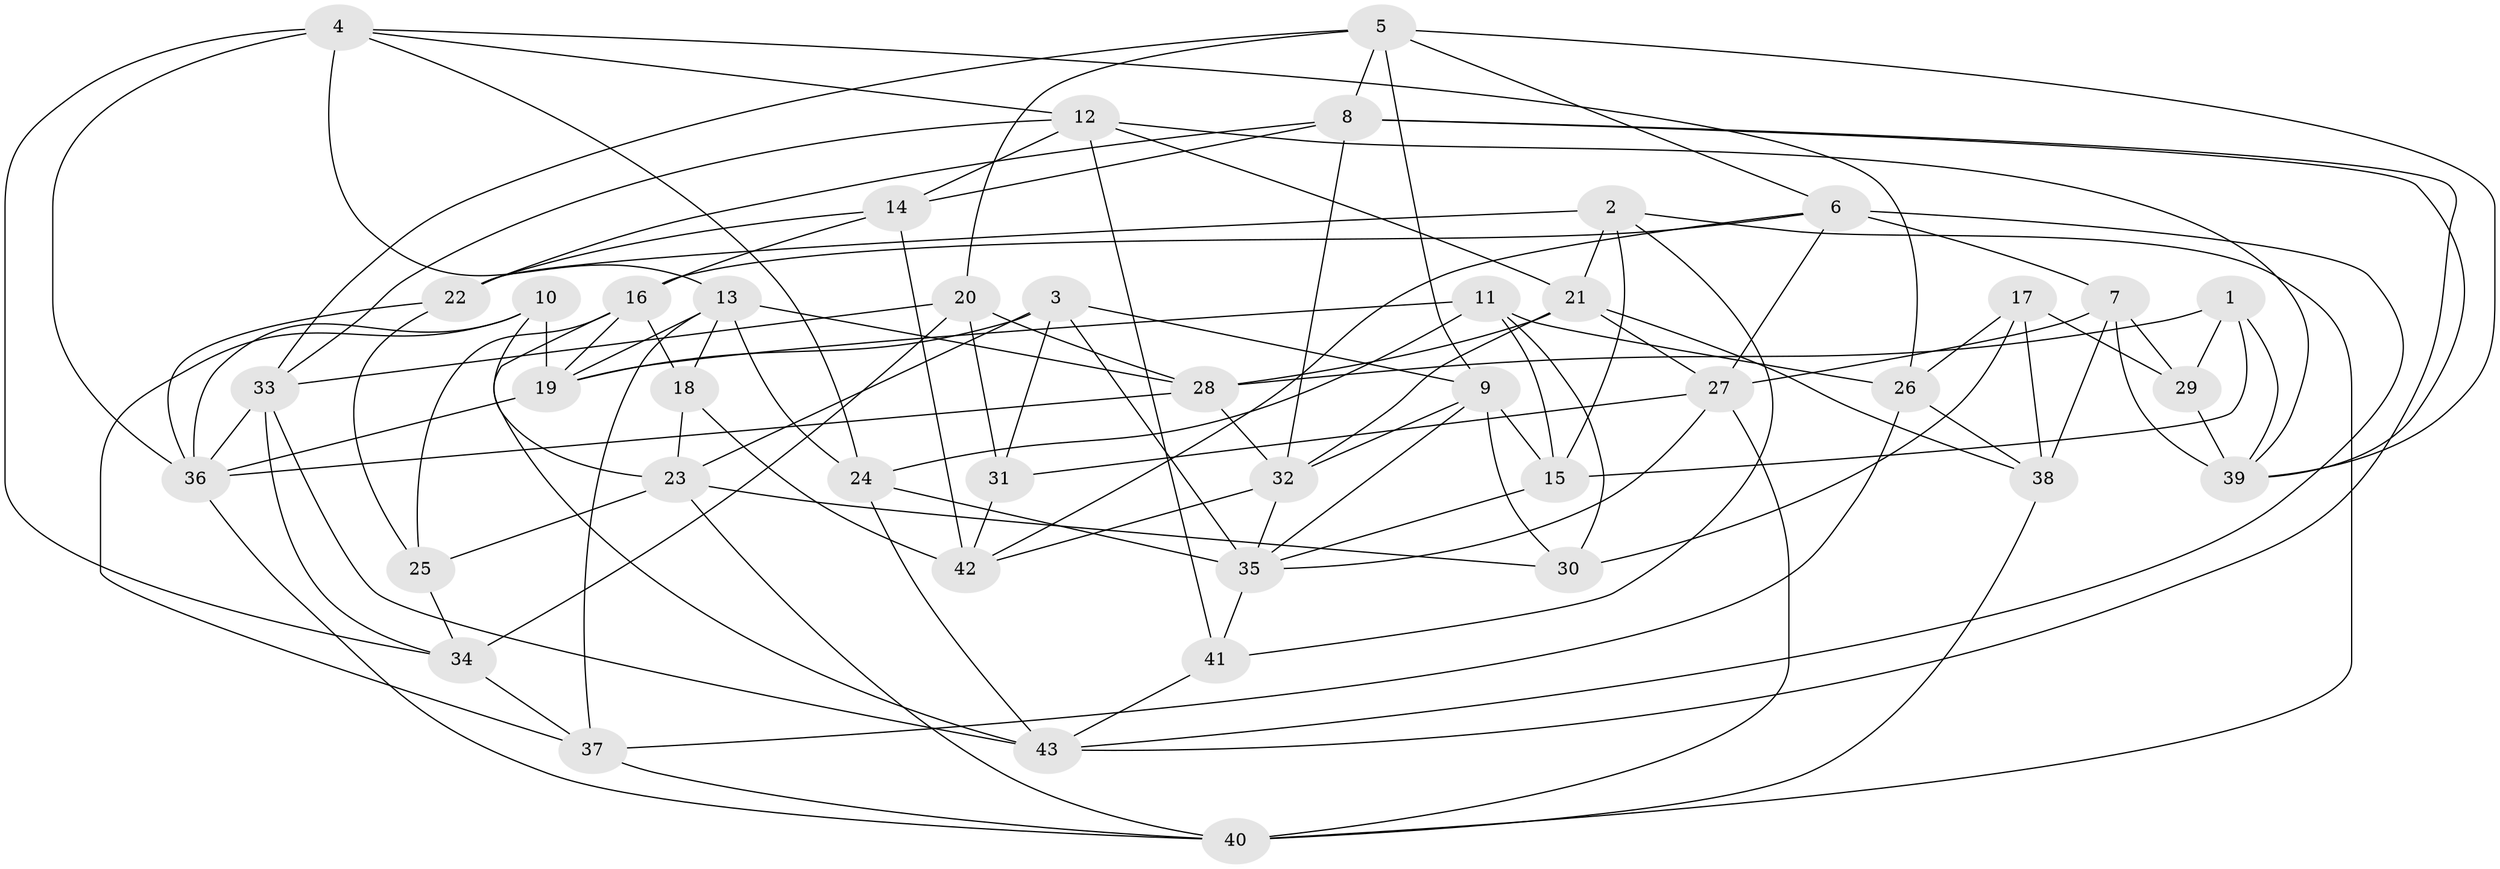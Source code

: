 // original degree distribution, {4: 1.0}
// Generated by graph-tools (version 1.1) at 2025/02/03/09/25 03:02:54]
// undirected, 43 vertices, 114 edges
graph export_dot {
graph [start="1"]
  node [color=gray90,style=filled];
  1;
  2;
  3;
  4;
  5;
  6;
  7;
  8;
  9;
  10;
  11;
  12;
  13;
  14;
  15;
  16;
  17;
  18;
  19;
  20;
  21;
  22;
  23;
  24;
  25;
  26;
  27;
  28;
  29;
  30;
  31;
  32;
  33;
  34;
  35;
  36;
  37;
  38;
  39;
  40;
  41;
  42;
  43;
  1 -- 15 [weight=1.0];
  1 -- 28 [weight=1.0];
  1 -- 29 [weight=1.0];
  1 -- 39 [weight=1.0];
  2 -- 15 [weight=1.0];
  2 -- 21 [weight=1.0];
  2 -- 22 [weight=2.0];
  2 -- 40 [weight=1.0];
  2 -- 41 [weight=1.0];
  3 -- 9 [weight=1.0];
  3 -- 19 [weight=1.0];
  3 -- 23 [weight=2.0];
  3 -- 31 [weight=1.0];
  3 -- 35 [weight=1.0];
  4 -- 12 [weight=1.0];
  4 -- 13 [weight=1.0];
  4 -- 24 [weight=1.0];
  4 -- 26 [weight=1.0];
  4 -- 34 [weight=1.0];
  4 -- 36 [weight=1.0];
  5 -- 6 [weight=1.0];
  5 -- 8 [weight=1.0];
  5 -- 9 [weight=1.0];
  5 -- 20 [weight=1.0];
  5 -- 33 [weight=1.0];
  5 -- 39 [weight=1.0];
  6 -- 7 [weight=1.0];
  6 -- 16 [weight=1.0];
  6 -- 27 [weight=1.0];
  6 -- 42 [weight=1.0];
  6 -- 43 [weight=1.0];
  7 -- 27 [weight=1.0];
  7 -- 29 [weight=1.0];
  7 -- 38 [weight=1.0];
  7 -- 39 [weight=2.0];
  8 -- 14 [weight=1.0];
  8 -- 22 [weight=1.0];
  8 -- 32 [weight=1.0];
  8 -- 39 [weight=1.0];
  8 -- 43 [weight=1.0];
  9 -- 15 [weight=1.0];
  9 -- 30 [weight=1.0];
  9 -- 32 [weight=1.0];
  9 -- 35 [weight=1.0];
  10 -- 19 [weight=1.0];
  10 -- 23 [weight=2.0];
  10 -- 36 [weight=2.0];
  10 -- 37 [weight=1.0];
  11 -- 15 [weight=2.0];
  11 -- 19 [weight=1.0];
  11 -- 24 [weight=1.0];
  11 -- 26 [weight=1.0];
  11 -- 30 [weight=1.0];
  12 -- 14 [weight=1.0];
  12 -- 21 [weight=1.0];
  12 -- 33 [weight=1.0];
  12 -- 39 [weight=1.0];
  12 -- 41 [weight=1.0];
  13 -- 18 [weight=1.0];
  13 -- 19 [weight=1.0];
  13 -- 24 [weight=1.0];
  13 -- 28 [weight=1.0];
  13 -- 37 [weight=1.0];
  14 -- 16 [weight=1.0];
  14 -- 22 [weight=1.0];
  14 -- 42 [weight=2.0];
  15 -- 35 [weight=1.0];
  16 -- 18 [weight=1.0];
  16 -- 19 [weight=1.0];
  16 -- 25 [weight=1.0];
  16 -- 43 [weight=1.0];
  17 -- 26 [weight=1.0];
  17 -- 29 [weight=2.0];
  17 -- 30 [weight=1.0];
  17 -- 38 [weight=2.0];
  18 -- 23 [weight=1.0];
  18 -- 42 [weight=1.0];
  19 -- 36 [weight=1.0];
  20 -- 28 [weight=1.0];
  20 -- 31 [weight=1.0];
  20 -- 33 [weight=1.0];
  20 -- 34 [weight=2.0];
  21 -- 27 [weight=1.0];
  21 -- 28 [weight=1.0];
  21 -- 32 [weight=1.0];
  21 -- 38 [weight=1.0];
  22 -- 25 [weight=1.0];
  22 -- 36 [weight=1.0];
  23 -- 25 [weight=1.0];
  23 -- 30 [weight=1.0];
  23 -- 40 [weight=1.0];
  24 -- 35 [weight=2.0];
  24 -- 43 [weight=1.0];
  25 -- 34 [weight=1.0];
  26 -- 37 [weight=2.0];
  26 -- 38 [weight=1.0];
  27 -- 31 [weight=1.0];
  27 -- 35 [weight=1.0];
  27 -- 40 [weight=1.0];
  28 -- 32 [weight=1.0];
  28 -- 36 [weight=1.0];
  29 -- 39 [weight=2.0];
  31 -- 42 [weight=1.0];
  32 -- 35 [weight=1.0];
  32 -- 42 [weight=1.0];
  33 -- 34 [weight=1.0];
  33 -- 36 [weight=1.0];
  33 -- 43 [weight=1.0];
  34 -- 37 [weight=1.0];
  35 -- 41 [weight=1.0];
  36 -- 40 [weight=1.0];
  37 -- 40 [weight=1.0];
  38 -- 40 [weight=1.0];
  41 -- 43 [weight=1.0];
}
